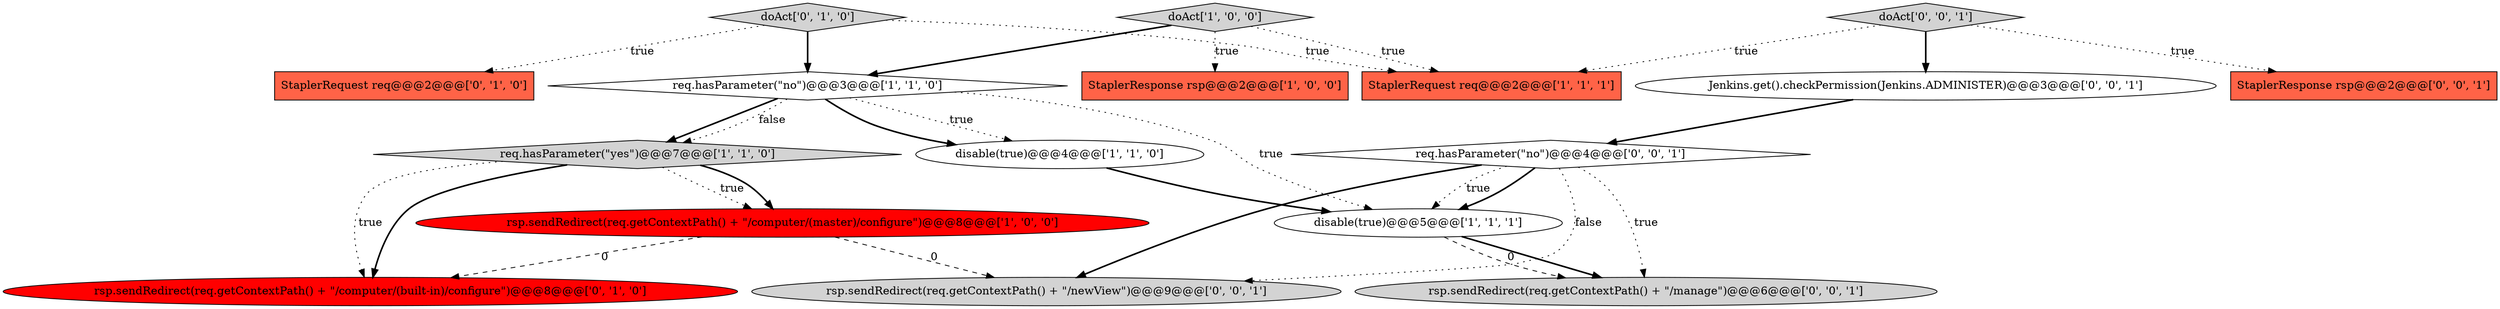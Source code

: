 digraph {
11 [style = filled, label = "Jenkins.get().checkPermission(Jenkins.ADMINISTER)@@@3@@@['0', '0', '1']", fillcolor = white, shape = ellipse image = "AAA0AAABBB3BBB"];
9 [style = filled, label = "StaplerRequest req@@@2@@@['0', '1', '0']", fillcolor = tomato, shape = box image = "AAA0AAABBB2BBB"];
13 [style = filled, label = "doAct['0', '0', '1']", fillcolor = lightgray, shape = diamond image = "AAA0AAABBB3BBB"];
10 [style = filled, label = "rsp.sendRedirect(req.getContextPath() + \"/computer/(built-in)/configure\")@@@8@@@['0', '1', '0']", fillcolor = red, shape = ellipse image = "AAA1AAABBB2BBB"];
0 [style = filled, label = "req.hasParameter(\"yes\")@@@7@@@['1', '1', '0']", fillcolor = lightgray, shape = diamond image = "AAA0AAABBB1BBB"];
1 [style = filled, label = "req.hasParameter(\"no\")@@@3@@@['1', '1', '0']", fillcolor = white, shape = diamond image = "AAA0AAABBB1BBB"];
6 [style = filled, label = "doAct['1', '0', '0']", fillcolor = lightgray, shape = diamond image = "AAA0AAABBB1BBB"];
12 [style = filled, label = "rsp.sendRedirect(req.getContextPath() + \"/manage\")@@@6@@@['0', '0', '1']", fillcolor = lightgray, shape = ellipse image = "AAA0AAABBB3BBB"];
2 [style = filled, label = "disable(true)@@@4@@@['1', '1', '0']", fillcolor = white, shape = ellipse image = "AAA0AAABBB1BBB"];
16 [style = filled, label = "StaplerResponse rsp@@@2@@@['0', '0', '1']", fillcolor = tomato, shape = box image = "AAA0AAABBB3BBB"];
7 [style = filled, label = "StaplerRequest req@@@2@@@['1', '1', '1']", fillcolor = tomato, shape = box image = "AAA0AAABBB1BBB"];
3 [style = filled, label = "disable(true)@@@5@@@['1', '1', '1']", fillcolor = white, shape = ellipse image = "AAA0AAABBB1BBB"];
15 [style = filled, label = "rsp.sendRedirect(req.getContextPath() + \"/newView\")@@@9@@@['0', '0', '1']", fillcolor = lightgray, shape = ellipse image = "AAA0AAABBB3BBB"];
5 [style = filled, label = "rsp.sendRedirect(req.getContextPath() + \"/computer/(master)/configure\")@@@8@@@['1', '0', '0']", fillcolor = red, shape = ellipse image = "AAA1AAABBB1BBB"];
8 [style = filled, label = "doAct['0', '1', '0']", fillcolor = lightgray, shape = diamond image = "AAA0AAABBB2BBB"];
14 [style = filled, label = "req.hasParameter(\"no\")@@@4@@@['0', '0', '1']", fillcolor = white, shape = diamond image = "AAA0AAABBB3BBB"];
4 [style = filled, label = "StaplerResponse rsp@@@2@@@['1', '0', '0']", fillcolor = tomato, shape = box image = "AAA0AAABBB1BBB"];
14->3 [style = bold, label=""];
13->16 [style = dotted, label="true"];
0->5 [style = dotted, label="true"];
14->12 [style = dotted, label="true"];
0->10 [style = dotted, label="true"];
11->14 [style = bold, label=""];
2->3 [style = bold, label=""];
8->7 [style = dotted, label="true"];
13->7 [style = dotted, label="true"];
1->0 [style = bold, label=""];
3->12 [style = bold, label=""];
13->11 [style = bold, label=""];
1->3 [style = dotted, label="true"];
8->1 [style = bold, label=""];
6->1 [style = bold, label=""];
0->10 [style = bold, label=""];
3->12 [style = dashed, label="0"];
6->4 [style = dotted, label="true"];
5->10 [style = dashed, label="0"];
14->3 [style = dotted, label="true"];
6->7 [style = dotted, label="true"];
14->15 [style = bold, label=""];
1->2 [style = bold, label=""];
8->9 [style = dotted, label="true"];
1->2 [style = dotted, label="true"];
5->15 [style = dashed, label="0"];
1->0 [style = dotted, label="false"];
14->15 [style = dotted, label="false"];
0->5 [style = bold, label=""];
}
